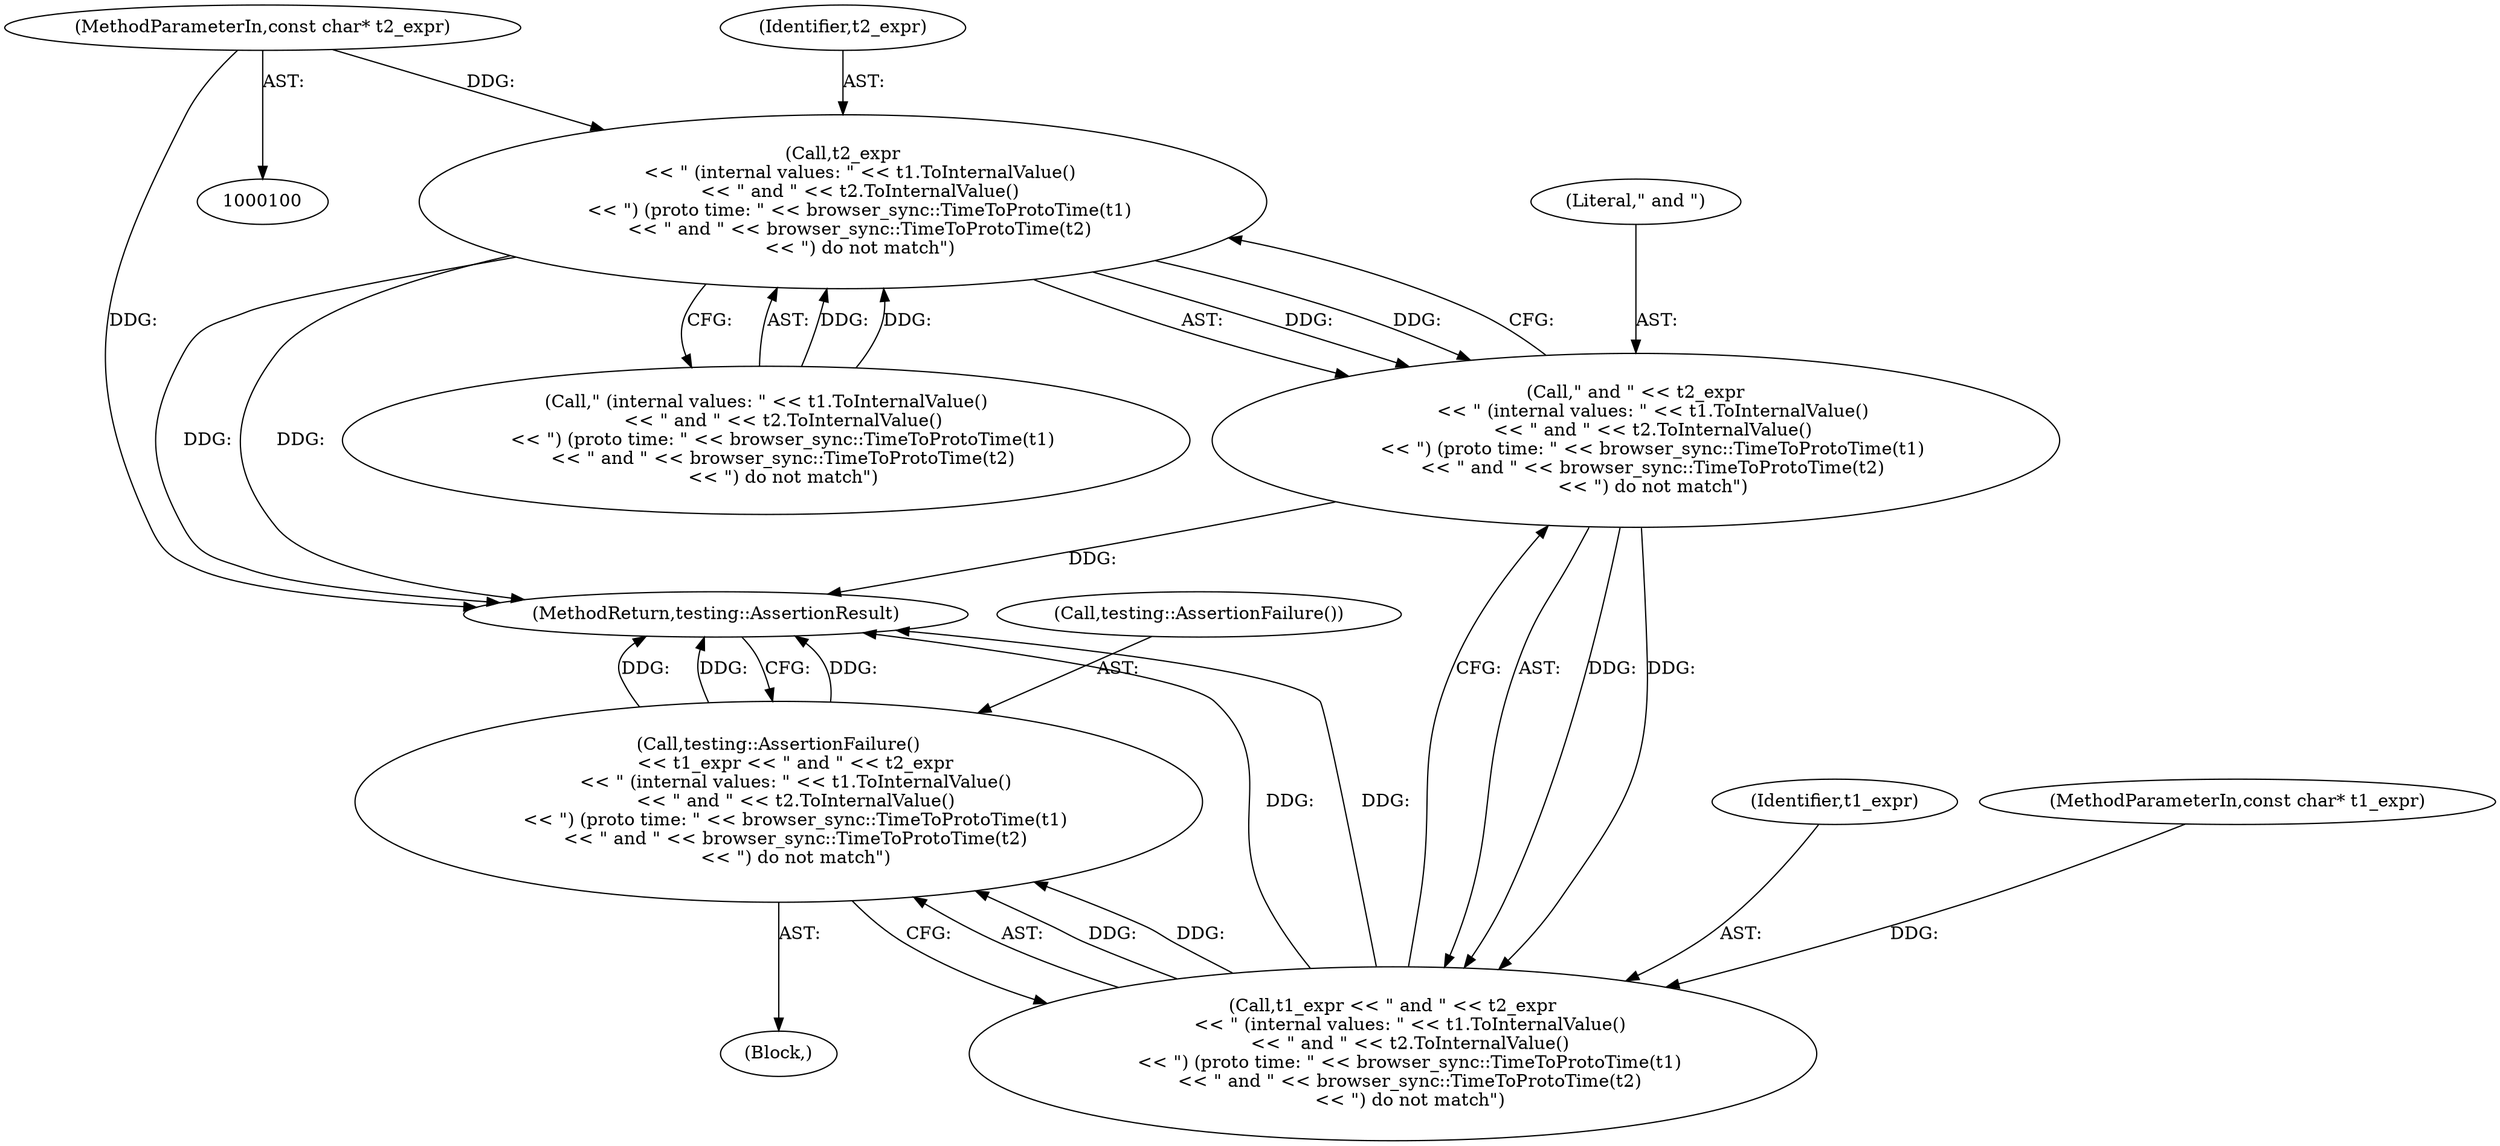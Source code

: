 digraph "1_Chrome_19190765882e272a6a2162c89acdb29110f7e3cf_23@pointer" {
"1000102" [label="(MethodParameterIn,const char* t2_expr)"];
"1000117" [label="(Call,t2_expr\n      << \" (internal values: \" << t1.ToInternalValue()\n      << \" and \" << t2.ToInternalValue()\n      << \") (proto time: \" << browser_sync::TimeToProtoTime(t1)\n      << \" and \" << browser_sync::TimeToProtoTime(t2)\n      << \") do not match\")"];
"1000115" [label="(Call,\" and \" << t2_expr\n      << \" (internal values: \" << t1.ToInternalValue()\n      << \" and \" << t2.ToInternalValue()\n      << \") (proto time: \" << browser_sync::TimeToProtoTime(t1)\n      << \" and \" << browser_sync::TimeToProtoTime(t2)\n      << \") do not match\")"];
"1000113" [label="(Call,t1_expr << \" and \" << t2_expr\n      << \" (internal values: \" << t1.ToInternalValue()\n      << \" and \" << t2.ToInternalValue()\n      << \") (proto time: \" << browser_sync::TimeToProtoTime(t1)\n      << \" and \" << browser_sync::TimeToProtoTime(t2)\n      << \") do not match\")"];
"1000111" [label="(Call,testing::AssertionFailure()\n      << t1_expr << \" and \" << t2_expr\n      << \" (internal values: \" << t1.ToInternalValue()\n      << \" and \" << t2.ToInternalValue()\n      << \") (proto time: \" << browser_sync::TimeToProtoTime(t1)\n      << \" and \" << browser_sync::TimeToProtoTime(t2)\n      << \") do not match\")"];
"1000138" [label="(MethodReturn,testing::AssertionResult)"];
"1000115" [label="(Call,\" and \" << t2_expr\n      << \" (internal values: \" << t1.ToInternalValue()\n      << \" and \" << t2.ToInternalValue()\n      << \") (proto time: \" << browser_sync::TimeToProtoTime(t1)\n      << \" and \" << browser_sync::TimeToProtoTime(t2)\n      << \") do not match\")"];
"1000116" [label="(Literal,\" and \")"];
"1000114" [label="(Identifier,t1_expr)"];
"1000105" [label="(Block,)"];
"1000119" [label="(Call,\" (internal values: \" << t1.ToInternalValue()\n      << \" and \" << t2.ToInternalValue()\n      << \") (proto time: \" << browser_sync::TimeToProtoTime(t1)\n      << \" and \" << browser_sync::TimeToProtoTime(t2)\n      << \") do not match\")"];
"1000102" [label="(MethodParameterIn,const char* t2_expr)"];
"1000112" [label="(Call,testing::AssertionFailure())"];
"1000101" [label="(MethodParameterIn,const char* t1_expr)"];
"1000111" [label="(Call,testing::AssertionFailure()\n      << t1_expr << \" and \" << t2_expr\n      << \" (internal values: \" << t1.ToInternalValue()\n      << \" and \" << t2.ToInternalValue()\n      << \") (proto time: \" << browser_sync::TimeToProtoTime(t1)\n      << \" and \" << browser_sync::TimeToProtoTime(t2)\n      << \") do not match\")"];
"1000113" [label="(Call,t1_expr << \" and \" << t2_expr\n      << \" (internal values: \" << t1.ToInternalValue()\n      << \" and \" << t2.ToInternalValue()\n      << \") (proto time: \" << browser_sync::TimeToProtoTime(t1)\n      << \" and \" << browser_sync::TimeToProtoTime(t2)\n      << \") do not match\")"];
"1000118" [label="(Identifier,t2_expr)"];
"1000117" [label="(Call,t2_expr\n      << \" (internal values: \" << t1.ToInternalValue()\n      << \" and \" << t2.ToInternalValue()\n      << \") (proto time: \" << browser_sync::TimeToProtoTime(t1)\n      << \" and \" << browser_sync::TimeToProtoTime(t2)\n      << \") do not match\")"];
"1000102" -> "1000100"  [label="AST: "];
"1000102" -> "1000138"  [label="DDG: "];
"1000102" -> "1000117"  [label="DDG: "];
"1000117" -> "1000115"  [label="AST: "];
"1000117" -> "1000119"  [label="CFG: "];
"1000118" -> "1000117"  [label="AST: "];
"1000119" -> "1000117"  [label="AST: "];
"1000115" -> "1000117"  [label="CFG: "];
"1000117" -> "1000138"  [label="DDG: "];
"1000117" -> "1000138"  [label="DDG: "];
"1000117" -> "1000115"  [label="DDG: "];
"1000117" -> "1000115"  [label="DDG: "];
"1000119" -> "1000117"  [label="DDG: "];
"1000119" -> "1000117"  [label="DDG: "];
"1000115" -> "1000113"  [label="AST: "];
"1000116" -> "1000115"  [label="AST: "];
"1000113" -> "1000115"  [label="CFG: "];
"1000115" -> "1000138"  [label="DDG: "];
"1000115" -> "1000113"  [label="DDG: "];
"1000115" -> "1000113"  [label="DDG: "];
"1000113" -> "1000111"  [label="AST: "];
"1000114" -> "1000113"  [label="AST: "];
"1000111" -> "1000113"  [label="CFG: "];
"1000113" -> "1000138"  [label="DDG: "];
"1000113" -> "1000138"  [label="DDG: "];
"1000113" -> "1000111"  [label="DDG: "];
"1000113" -> "1000111"  [label="DDG: "];
"1000101" -> "1000113"  [label="DDG: "];
"1000111" -> "1000105"  [label="AST: "];
"1000112" -> "1000111"  [label="AST: "];
"1000138" -> "1000111"  [label="CFG: "];
"1000111" -> "1000138"  [label="DDG: "];
"1000111" -> "1000138"  [label="DDG: "];
"1000111" -> "1000138"  [label="DDG: "];
}
